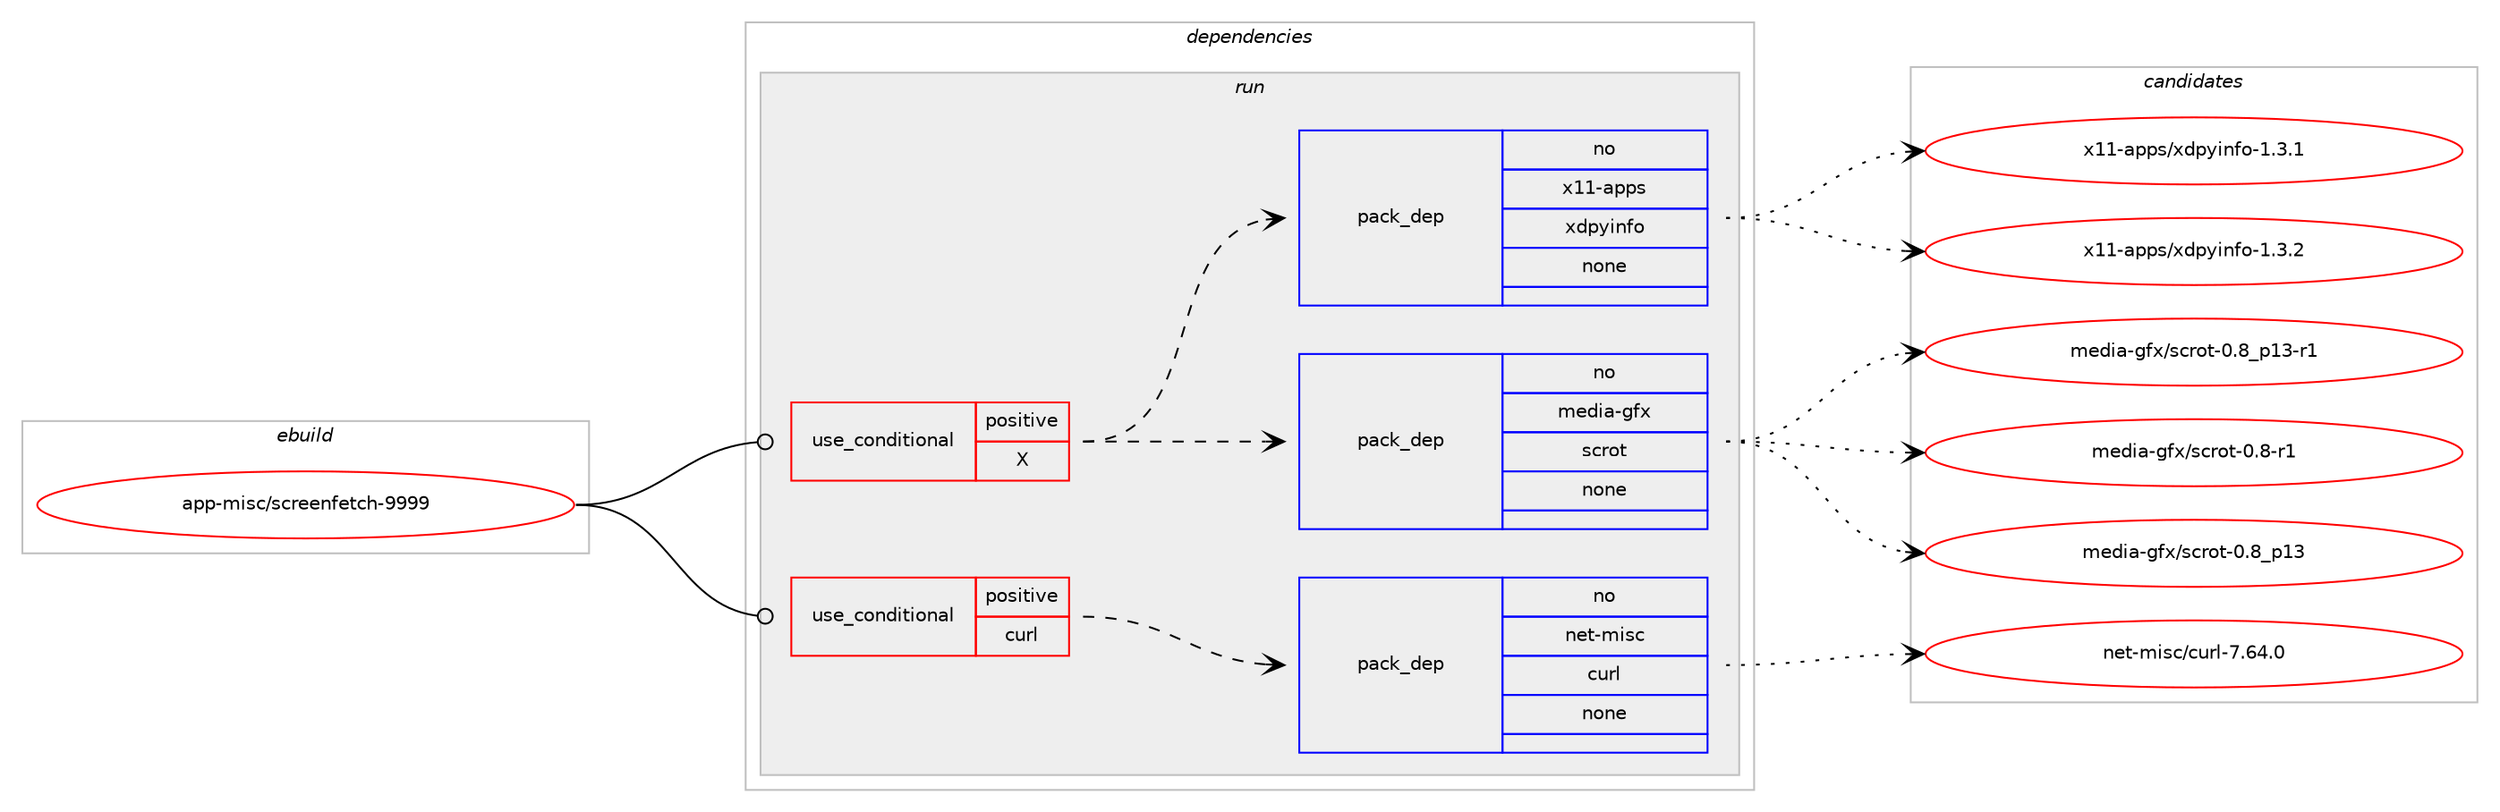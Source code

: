 digraph prolog {

# *************
# Graph options
# *************

newrank=true;
concentrate=true;
compound=true;
graph [rankdir=LR,fontname=Helvetica,fontsize=10,ranksep=1.5];#, ranksep=2.5, nodesep=0.2];
edge  [arrowhead=vee];
node  [fontname=Helvetica,fontsize=10];

# **********
# The ebuild
# **********

subgraph cluster_leftcol {
color=gray;
rank=same;
label=<<i>ebuild</i>>;
id [label="app-misc/screenfetch-9999", color=red, width=4, href="../app-misc/screenfetch-9999.svg"];
}

# ****************
# The dependencies
# ****************

subgraph cluster_midcol {
color=gray;
label=<<i>dependencies</i>>;
subgraph cluster_compile {
fillcolor="#eeeeee";
style=filled;
label=<<i>compile</i>>;
}
subgraph cluster_compileandrun {
fillcolor="#eeeeee";
style=filled;
label=<<i>compile and run</i>>;
}
subgraph cluster_run {
fillcolor="#eeeeee";
style=filled;
label=<<i>run</i>>;
subgraph cond353815 {
dependency1300874 [label=<<TABLE BORDER="0" CELLBORDER="1" CELLSPACING="0" CELLPADDING="4"><TR><TD ROWSPAN="3" CELLPADDING="10">use_conditional</TD></TR><TR><TD>positive</TD></TR><TR><TD>X</TD></TR></TABLE>>, shape=none, color=red];
subgraph pack926811 {
dependency1300875 [label=<<TABLE BORDER="0" CELLBORDER="1" CELLSPACING="0" CELLPADDING="4" WIDTH="220"><TR><TD ROWSPAN="6" CELLPADDING="30">pack_dep</TD></TR><TR><TD WIDTH="110">no</TD></TR><TR><TD>media-gfx</TD></TR><TR><TD>scrot</TD></TR><TR><TD>none</TD></TR><TR><TD></TD></TR></TABLE>>, shape=none, color=blue];
}
dependency1300874:e -> dependency1300875:w [weight=20,style="dashed",arrowhead="vee"];
subgraph pack926812 {
dependency1300876 [label=<<TABLE BORDER="0" CELLBORDER="1" CELLSPACING="0" CELLPADDING="4" WIDTH="220"><TR><TD ROWSPAN="6" CELLPADDING="30">pack_dep</TD></TR><TR><TD WIDTH="110">no</TD></TR><TR><TD>x11-apps</TD></TR><TR><TD>xdpyinfo</TD></TR><TR><TD>none</TD></TR><TR><TD></TD></TR></TABLE>>, shape=none, color=blue];
}
dependency1300874:e -> dependency1300876:w [weight=20,style="dashed",arrowhead="vee"];
}
id:e -> dependency1300874:w [weight=20,style="solid",arrowhead="odot"];
subgraph cond353816 {
dependency1300877 [label=<<TABLE BORDER="0" CELLBORDER="1" CELLSPACING="0" CELLPADDING="4"><TR><TD ROWSPAN="3" CELLPADDING="10">use_conditional</TD></TR><TR><TD>positive</TD></TR><TR><TD>curl</TD></TR></TABLE>>, shape=none, color=red];
subgraph pack926813 {
dependency1300878 [label=<<TABLE BORDER="0" CELLBORDER="1" CELLSPACING="0" CELLPADDING="4" WIDTH="220"><TR><TD ROWSPAN="6" CELLPADDING="30">pack_dep</TD></TR><TR><TD WIDTH="110">no</TD></TR><TR><TD>net-misc</TD></TR><TR><TD>curl</TD></TR><TR><TD>none</TD></TR><TR><TD></TD></TR></TABLE>>, shape=none, color=blue];
}
dependency1300877:e -> dependency1300878:w [weight=20,style="dashed",arrowhead="vee"];
}
id:e -> dependency1300877:w [weight=20,style="solid",arrowhead="odot"];
}
}

# **************
# The candidates
# **************

subgraph cluster_choices {
rank=same;
color=gray;
label=<<i>candidates</i>>;

subgraph choice926811 {
color=black;
nodesep=1;
choice10910110010597451031021204711599114111116454846564511449 [label="media-gfx/scrot-0.8-r1", color=red, width=4,href="../media-gfx/scrot-0.8-r1.svg"];
choice1091011001059745103102120471159911411111645484656951124951 [label="media-gfx/scrot-0.8_p13", color=red, width=4,href="../media-gfx/scrot-0.8_p13.svg"];
choice10910110010597451031021204711599114111116454846569511249514511449 [label="media-gfx/scrot-0.8_p13-r1", color=red, width=4,href="../media-gfx/scrot-0.8_p13-r1.svg"];
dependency1300875:e -> choice10910110010597451031021204711599114111116454846564511449:w [style=dotted,weight="100"];
dependency1300875:e -> choice1091011001059745103102120471159911411111645484656951124951:w [style=dotted,weight="100"];
dependency1300875:e -> choice10910110010597451031021204711599114111116454846569511249514511449:w [style=dotted,weight="100"];
}
subgraph choice926812 {
color=black;
nodesep=1;
choice1204949459711211211547120100112121105110102111454946514649 [label="x11-apps/xdpyinfo-1.3.1", color=red, width=4,href="../x11-apps/xdpyinfo-1.3.1.svg"];
choice1204949459711211211547120100112121105110102111454946514650 [label="x11-apps/xdpyinfo-1.3.2", color=red, width=4,href="../x11-apps/xdpyinfo-1.3.2.svg"];
dependency1300876:e -> choice1204949459711211211547120100112121105110102111454946514649:w [style=dotted,weight="100"];
dependency1300876:e -> choice1204949459711211211547120100112121105110102111454946514650:w [style=dotted,weight="100"];
}
subgraph choice926813 {
color=black;
nodesep=1;
choice1101011164510910511599479911711410845554654524648 [label="net-misc/curl-7.64.0", color=red, width=4,href="../net-misc/curl-7.64.0.svg"];
dependency1300878:e -> choice1101011164510910511599479911711410845554654524648:w [style=dotted,weight="100"];
}
}

}

